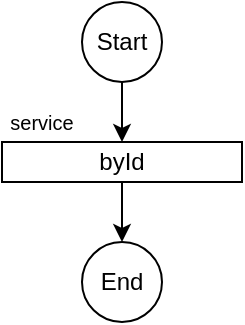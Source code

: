 <mxfile version="13.1.2" type="device"><diagram id="OVuCiUa7ciQXT_nWfa0T" name="Page-1"><mxGraphModel dx="1178" dy="631" grid="1" gridSize="10" guides="1" tooltips="1" connect="1" arrows="1" fold="1" page="1" pageScale="1" pageWidth="827" pageHeight="1169" math="0" shadow="0"><root><mxCell id="0"/><mxCell id="1" parent="0"/><mxCell id="DVZIVLSo6EZOtYufaGH1-2" value="Start" style="ellipse;whiteSpace=wrap;html=1;aspect=fixed;" vertex="1" parent="1"><mxGeometry x="394" y="40" width="40" height="40" as="geometry"/></mxCell><mxCell id="DVZIVLSo6EZOtYufaGH1-3" style="edgeStyle=orthogonalEdgeStyle;rounded=0;orthogonalLoop=1;jettySize=auto;html=1;exitX=0.5;exitY=1;exitDx=0;exitDy=0;" edge="1" parent="1" source="DVZIVLSo6EZOtYufaGH1-2"><mxGeometry relative="1" as="geometry"><mxPoint x="414" y="110" as="targetPoint"/><mxPoint x="414" y="130.0" as="sourcePoint"/></mxGeometry></mxCell><mxCell id="DVZIVLSo6EZOtYufaGH1-4" style="edgeStyle=orthogonalEdgeStyle;rounded=0;orthogonalLoop=1;jettySize=auto;html=1;entryX=0.5;entryY=0;entryDx=0;entryDy=0;" edge="1" parent="1"><mxGeometry relative="1" as="geometry"><mxPoint x="414" y="160.0" as="targetPoint"/><mxPoint x="414" y="130" as="sourcePoint"/></mxGeometry></mxCell><mxCell id="DVZIVLSo6EZOtYufaGH1-5" value="End" style="ellipse;whiteSpace=wrap;html=1;aspect=fixed;" vertex="1" parent="1"><mxGeometry x="394" y="160" width="40" height="40" as="geometry"/></mxCell><mxCell id="DVZIVLSo6EZOtYufaGH1-6" value="byId" style="rounded=0;whiteSpace=wrap;html=1;" vertex="1" parent="1"><mxGeometry x="354" y="110" width="120" height="20" as="geometry"/></mxCell><mxCell id="DVZIVLSo6EZOtYufaGH1-7" value="service" style="text;html=1;strokeColor=none;fillColor=none;align=center;verticalAlign=middle;whiteSpace=wrap;rounded=0;fontSize=10;" vertex="1" parent="1"><mxGeometry x="354" y="90" width="40" height="20" as="geometry"/></mxCell></root></mxGraphModel></diagram></mxfile>